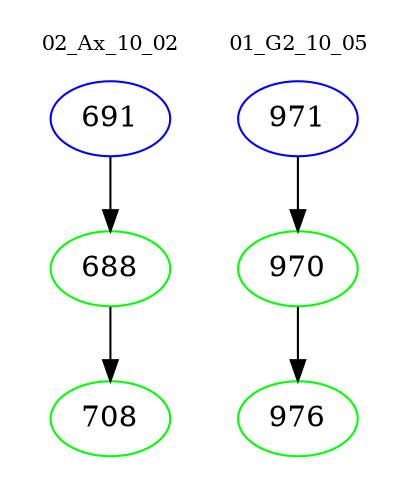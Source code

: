 digraph{
subgraph cluster_0 {
color = white
label = "02_Ax_10_02";
fontsize=10;
T0_691 [label="691", color="blue"]
T0_691 -> T0_688 [color="black"]
T0_688 [label="688", color="green"]
T0_688 -> T0_708 [color="black"]
T0_708 [label="708", color="green"]
}
subgraph cluster_1 {
color = white
label = "01_G2_10_05";
fontsize=10;
T1_971 [label="971", color="blue"]
T1_971 -> T1_970 [color="black"]
T1_970 [label="970", color="green"]
T1_970 -> T1_976 [color="black"]
T1_976 [label="976", color="green"]
}
}
